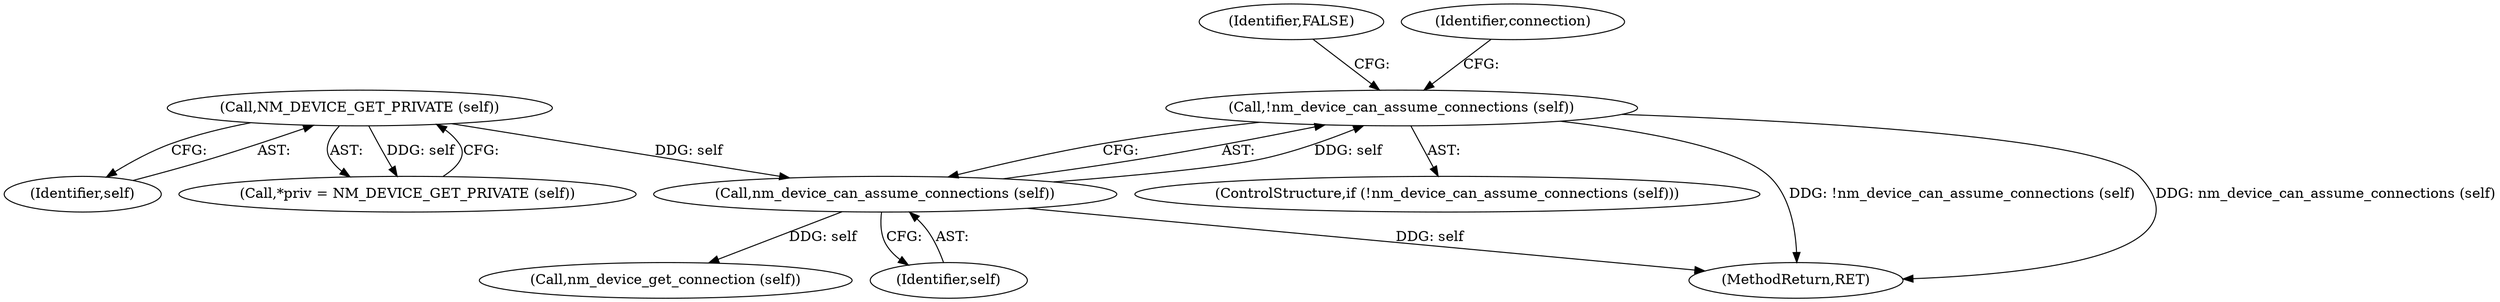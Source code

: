 digraph "0_NetworkManager_d5fc88e573fa58b93034b04d35a2454f5d28cad9@API" {
"1003237" [label="(Call,!nm_device_can_assume_connections (self))"];
"1003238" [label="(Call,nm_device_can_assume_connections (self))"];
"1003226" [label="(Call,NM_DEVICE_GET_PRIVATE (self))"];
"1003226" [label="(Call,NM_DEVICE_GET_PRIVATE (self))"];
"1003227" [label="(Identifier,self)"];
"1003244" [label="(Call,nm_device_get_connection (self))"];
"1003241" [label="(Identifier,FALSE)"];
"1003236" [label="(ControlStructure,if (!nm_device_can_assume_connections (self)))"];
"1003238" [label="(Call,nm_device_can_assume_connections (self))"];
"1003243" [label="(Identifier,connection)"];
"1007368" [label="(MethodReturn,RET)"];
"1003239" [label="(Identifier,self)"];
"1003237" [label="(Call,!nm_device_can_assume_connections (self))"];
"1003224" [label="(Call,*priv = NM_DEVICE_GET_PRIVATE (self))"];
"1003237" -> "1003236"  [label="AST: "];
"1003237" -> "1003238"  [label="CFG: "];
"1003238" -> "1003237"  [label="AST: "];
"1003241" -> "1003237"  [label="CFG: "];
"1003243" -> "1003237"  [label="CFG: "];
"1003237" -> "1007368"  [label="DDG: !nm_device_can_assume_connections (self)"];
"1003237" -> "1007368"  [label="DDG: nm_device_can_assume_connections (self)"];
"1003238" -> "1003237"  [label="DDG: self"];
"1003238" -> "1003239"  [label="CFG: "];
"1003239" -> "1003238"  [label="AST: "];
"1003238" -> "1007368"  [label="DDG: self"];
"1003226" -> "1003238"  [label="DDG: self"];
"1003238" -> "1003244"  [label="DDG: self"];
"1003226" -> "1003224"  [label="AST: "];
"1003226" -> "1003227"  [label="CFG: "];
"1003227" -> "1003226"  [label="AST: "];
"1003224" -> "1003226"  [label="CFG: "];
"1003226" -> "1003224"  [label="DDG: self"];
}
